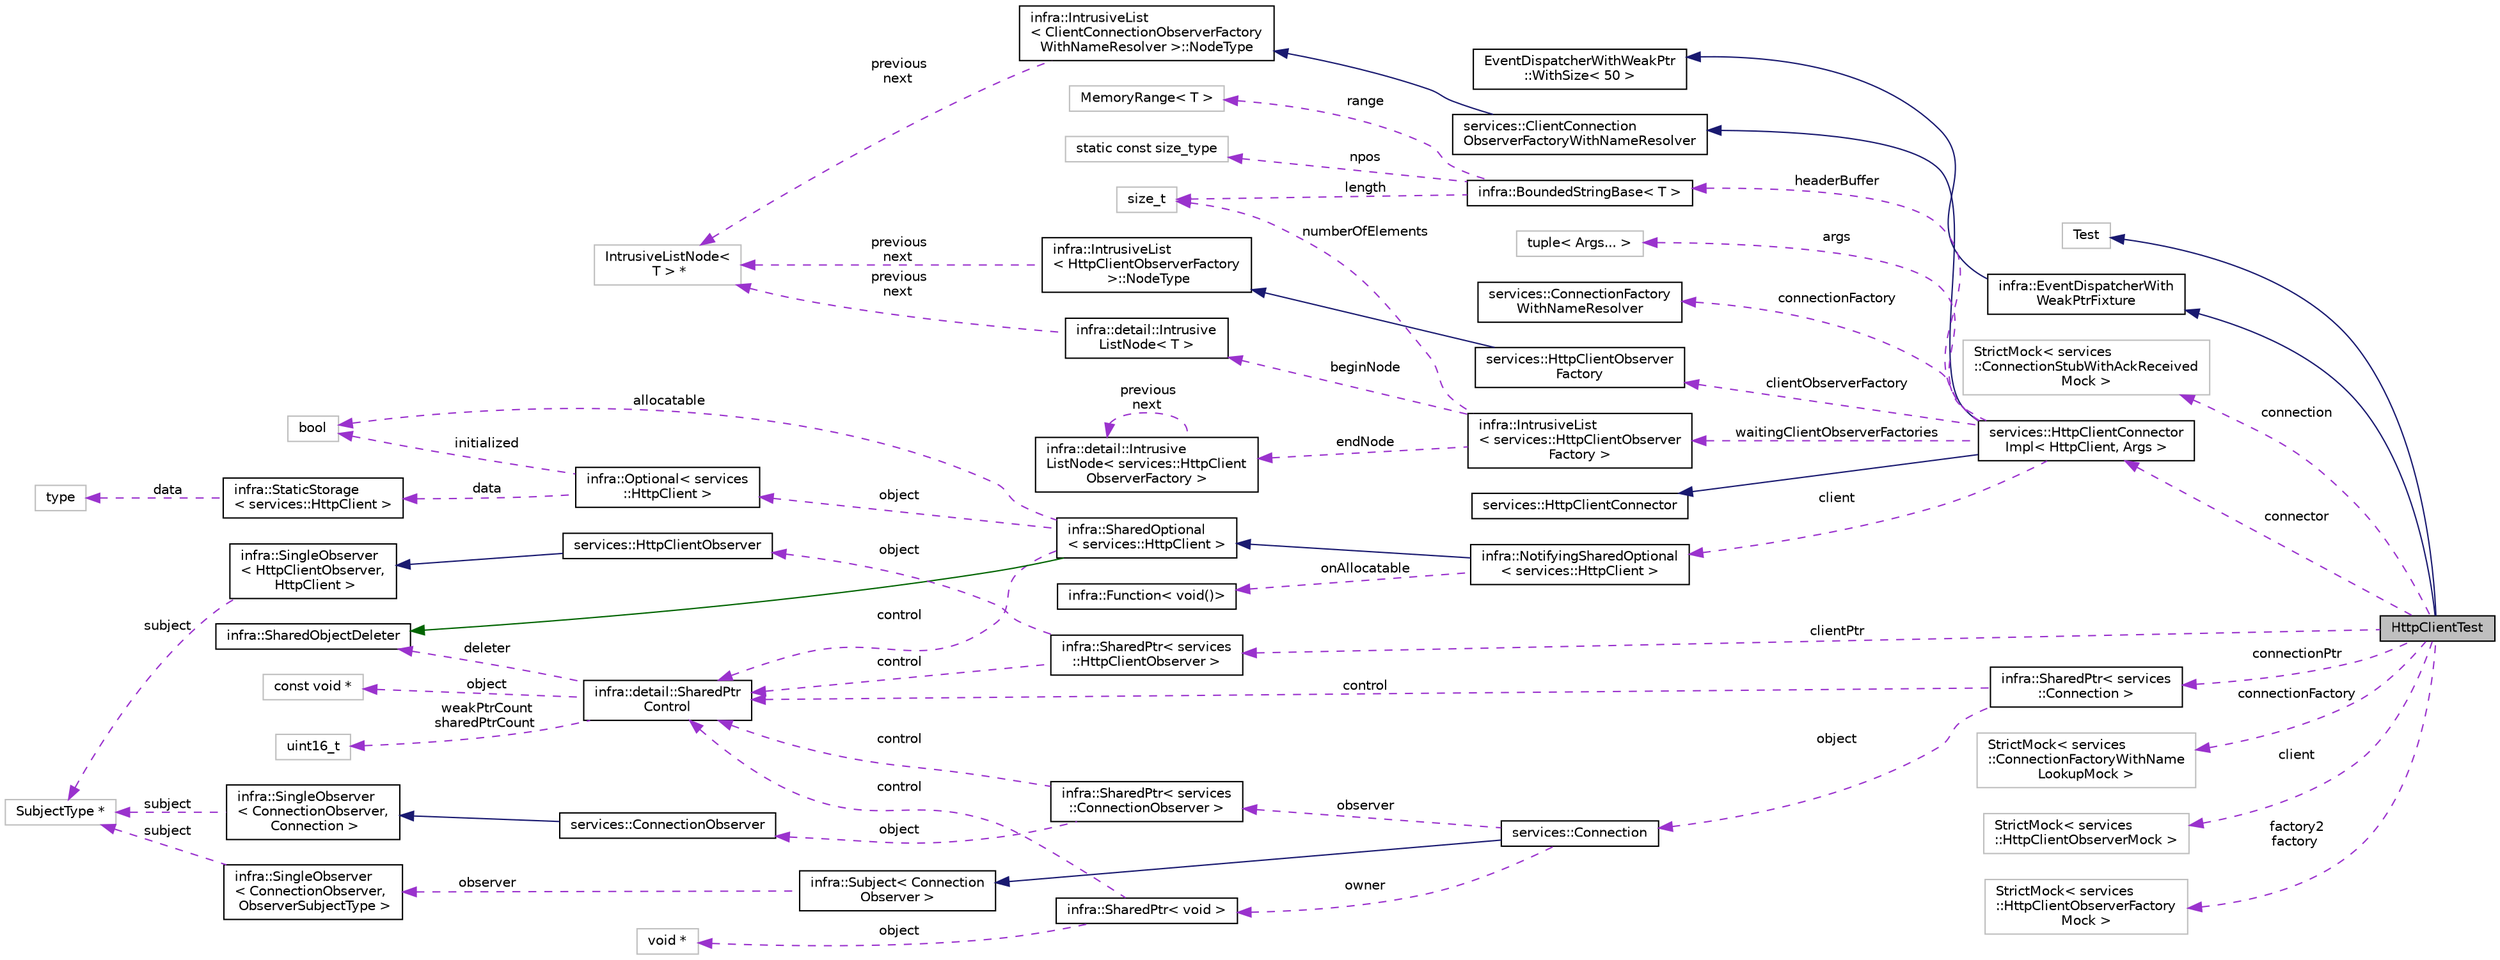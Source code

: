 digraph "HttpClientTest"
{
 // INTERACTIVE_SVG=YES
  edge [fontname="Helvetica",fontsize="10",labelfontname="Helvetica",labelfontsize="10"];
  node [fontname="Helvetica",fontsize="10",shape=record];
  rankdir="LR";
  Node4 [label="HttpClientTest",height=0.2,width=0.4,color="black", fillcolor="grey75", style="filled", fontcolor="black"];
  Node5 -> Node4 [dir="back",color="midnightblue",fontsize="10",style="solid",fontname="Helvetica"];
  Node5 [label="Test",height=0.2,width=0.4,color="grey75", fillcolor="white", style="filled"];
  Node6 -> Node4 [dir="back",color="midnightblue",fontsize="10",style="solid",fontname="Helvetica"];
  Node6 [label="infra::EventDispatcherWith\lWeakPtrFixture",height=0.2,width=0.4,color="black", fillcolor="white", style="filled",URL="$d5/d37/classinfra_1_1_event_dispatcher_with_weak_ptr_fixture.html"];
  Node7 -> Node6 [dir="back",color="midnightblue",fontsize="10",style="solid",fontname="Helvetica"];
  Node7 [label="EventDispatcherWithWeakPtr\l::WithSize\< 50 \>",height=0.2,width=0.4,color="black", fillcolor="white", style="filled",URL="$db/da8/classinfra_1_1_event_dispatcher_with_weak_ptr_1_1_with_size.html"];
  Node8 -> Node4 [dir="back",color="darkorchid3",fontsize="10",style="dashed",label=" connection" ,fontname="Helvetica"];
  Node8 [label="StrictMock\< services\l::ConnectionStubWithAckReceived\lMock \>",height=0.2,width=0.4,color="grey75", fillcolor="white", style="filled"];
  Node9 -> Node4 [dir="back",color="darkorchid3",fontsize="10",style="dashed",label=" connectionPtr" ,fontname="Helvetica"];
  Node9 [label="infra::SharedPtr\< services\l::Connection \>",height=0.2,width=0.4,color="black", fillcolor="white", style="filled",URL="$d1/d17/classinfra_1_1_shared_ptr.html"];
  Node10 -> Node9 [dir="back",color="darkorchid3",fontsize="10",style="dashed",label=" object" ,fontname="Helvetica"];
  Node10 [label="services::Connection",height=0.2,width=0.4,color="black", fillcolor="white", style="filled",URL="$d0/dde/classservices_1_1_connection.html"];
  Node11 -> Node10 [dir="back",color="midnightblue",fontsize="10",style="solid",fontname="Helvetica"];
  Node11 [label="infra::Subject\< Connection\lObserver \>",height=0.2,width=0.4,color="black", fillcolor="white", style="filled",URL="$d1/db2/classinfra_1_1_subject.html"];
  Node12 -> Node11 [dir="back",color="darkorchid3",fontsize="10",style="dashed",label=" observer" ,fontname="Helvetica"];
  Node12 [label="infra::SingleObserver\l\< ConnectionObserver,\l ObserverSubjectType \>",height=0.2,width=0.4,color="black", fillcolor="white", style="filled",URL="$dc/d4c/classinfra_1_1_single_observer.html"];
  Node13 -> Node12 [dir="back",color="darkorchid3",fontsize="10",style="dashed",label=" subject" ,fontname="Helvetica"];
  Node13 [label="SubjectType *",height=0.2,width=0.4,color="grey75", fillcolor="white", style="filled"];
  Node14 -> Node10 [dir="back",color="darkorchid3",fontsize="10",style="dashed",label=" observer" ,fontname="Helvetica"];
  Node14 [label="infra::SharedPtr\< services\l::ConnectionObserver \>",height=0.2,width=0.4,color="black", fillcolor="white", style="filled",URL="$d1/d17/classinfra_1_1_shared_ptr.html"];
  Node15 -> Node14 [dir="back",color="darkorchid3",fontsize="10",style="dashed",label=" object" ,fontname="Helvetica"];
  Node15 [label="services::ConnectionObserver",height=0.2,width=0.4,color="black", fillcolor="white", style="filled",URL="$dc/de5/classservices_1_1_connection_observer.html"];
  Node16 -> Node15 [dir="back",color="midnightblue",fontsize="10",style="solid",fontname="Helvetica"];
  Node16 [label="infra::SingleObserver\l\< ConnectionObserver,\l Connection \>",height=0.2,width=0.4,color="black", fillcolor="white", style="filled",URL="$dc/d4c/classinfra_1_1_single_observer.html"];
  Node13 -> Node16 [dir="back",color="darkorchid3",fontsize="10",style="dashed",label=" subject" ,fontname="Helvetica"];
  Node17 -> Node14 [dir="back",color="darkorchid3",fontsize="10",style="dashed",label=" control" ,fontname="Helvetica"];
  Node17 [label="infra::detail::SharedPtr\lControl",height=0.2,width=0.4,color="black", fillcolor="white", style="filled",URL="$dd/d9a/classinfra_1_1detail_1_1_shared_ptr_control.html"];
  Node18 -> Node17 [dir="back",color="darkorchid3",fontsize="10",style="dashed",label=" object" ,fontname="Helvetica"];
  Node18 [label="const void *",height=0.2,width=0.4,color="grey75", fillcolor="white", style="filled"];
  Node19 -> Node17 [dir="back",color="darkorchid3",fontsize="10",style="dashed",label=" weakPtrCount\nsharedPtrCount" ,fontname="Helvetica"];
  Node19 [label="uint16_t",height=0.2,width=0.4,color="grey75", fillcolor="white", style="filled"];
  Node20 -> Node17 [dir="back",color="darkorchid3",fontsize="10",style="dashed",label=" deleter" ,fontname="Helvetica"];
  Node20 [label="infra::SharedObjectDeleter",height=0.2,width=0.4,color="black", fillcolor="white", style="filled",URL="$da/dcd/classinfra_1_1_shared_object_deleter.html"];
  Node21 -> Node10 [dir="back",color="darkorchid3",fontsize="10",style="dashed",label=" owner" ,fontname="Helvetica"];
  Node21 [label="infra::SharedPtr\< void \>",height=0.2,width=0.4,color="black", fillcolor="white", style="filled",URL="$d1/d17/classinfra_1_1_shared_ptr.html"];
  Node17 -> Node21 [dir="back",color="darkorchid3",fontsize="10",style="dashed",label=" control" ,fontname="Helvetica"];
  Node22 -> Node21 [dir="back",color="darkorchid3",fontsize="10",style="dashed",label=" object" ,fontname="Helvetica"];
  Node22 [label="void *",height=0.2,width=0.4,color="grey75", fillcolor="white", style="filled"];
  Node17 -> Node9 [dir="back",color="darkorchid3",fontsize="10",style="dashed",label=" control" ,fontname="Helvetica"];
  Node23 -> Node4 [dir="back",color="darkorchid3",fontsize="10",style="dashed",label=" connectionFactory" ,fontname="Helvetica"];
  Node23 [label="StrictMock\< services\l::ConnectionFactoryWithName\lLookupMock \>",height=0.2,width=0.4,color="grey75", fillcolor="white", style="filled"];
  Node24 -> Node4 [dir="back",color="darkorchid3",fontsize="10",style="dashed",label=" clientPtr" ,fontname="Helvetica"];
  Node24 [label="infra::SharedPtr\< services\l::HttpClientObserver \>",height=0.2,width=0.4,color="black", fillcolor="white", style="filled",URL="$d1/d17/classinfra_1_1_shared_ptr.html"];
  Node17 -> Node24 [dir="back",color="darkorchid3",fontsize="10",style="dashed",label=" control" ,fontname="Helvetica"];
  Node25 -> Node24 [dir="back",color="darkorchid3",fontsize="10",style="dashed",label=" object" ,fontname="Helvetica"];
  Node25 [label="services::HttpClientObserver",height=0.2,width=0.4,color="black", fillcolor="white", style="filled",URL="$d3/db1/classservices_1_1_http_client_observer.html"];
  Node26 -> Node25 [dir="back",color="midnightblue",fontsize="10",style="solid",fontname="Helvetica"];
  Node26 [label="infra::SingleObserver\l\< HttpClientObserver,\l HttpClient \>",height=0.2,width=0.4,color="black", fillcolor="white", style="filled",URL="$dc/d4c/classinfra_1_1_single_observer.html"];
  Node13 -> Node26 [dir="back",color="darkorchid3",fontsize="10",style="dashed",label=" subject" ,fontname="Helvetica"];
  Node27 -> Node4 [dir="back",color="darkorchid3",fontsize="10",style="dashed",label=" client" ,fontname="Helvetica"];
  Node27 [label="StrictMock\< services\l::HttpClientObserverMock \>",height=0.2,width=0.4,color="grey75", fillcolor="white", style="filled"];
  Node28 -> Node4 [dir="back",color="darkorchid3",fontsize="10",style="dashed",label=" connector" ,fontname="Helvetica"];
  Node28 [label="services::HttpClientConnector\lImpl\< HttpClient, Args \>",height=0.2,width=0.4,color="black", fillcolor="white", style="filled",URL="$d6/dd2/classservices_1_1_http_client_connector_impl.html"];
  Node29 -> Node28 [dir="back",color="midnightblue",fontsize="10",style="solid",fontname="Helvetica"];
  Node29 [label="services::HttpClientConnector",height=0.2,width=0.4,color="black", fillcolor="white", style="filled",URL="$de/d5a/classservices_1_1_http_client_connector.html"];
  Node30 -> Node28 [dir="back",color="midnightblue",fontsize="10",style="solid",fontname="Helvetica"];
  Node30 [label="services::ClientConnection\lObserverFactoryWithNameResolver",height=0.2,width=0.4,color="black", fillcolor="white", style="filled",URL="$de/d08/classservices_1_1_client_connection_observer_factory_with_name_resolver.html"];
  Node31 -> Node30 [dir="back",color="midnightblue",fontsize="10",style="solid",fontname="Helvetica"];
  Node31 [label="infra::IntrusiveList\l\< ClientConnectionObserverFactory\lWithNameResolver \>::NodeType",height=0.2,width=0.4,color="black", fillcolor="white", style="filled",URL="$d7/da5/classinfra_1_1detail_1_1_intrusive_list_node.html"];
  Node32 -> Node31 [dir="back",color="darkorchid3",fontsize="10",style="dashed",label=" previous\nnext" ,fontname="Helvetica"];
  Node32 [label="IntrusiveListNode\<\l T \> *",height=0.2,width=0.4,color="grey75", fillcolor="white", style="filled"];
  Node33 -> Node28 [dir="back",color="darkorchid3",fontsize="10",style="dashed",label=" headerBuffer" ,fontname="Helvetica"];
  Node33 [label="infra::BoundedStringBase\< T \>",height=0.2,width=0.4,color="black", fillcolor="white", style="filled",URL="$d1/d2a/classinfra_1_1_bounded_string_base.html"];
  Node34 -> Node33 [dir="back",color="darkorchid3",fontsize="10",style="dashed",label=" range" ,fontname="Helvetica"];
  Node34 [label="MemoryRange\< T \>",height=0.2,width=0.4,color="grey75", fillcolor="white", style="filled"];
  Node35 -> Node33 [dir="back",color="darkorchid3",fontsize="10",style="dashed",label=" length" ,fontname="Helvetica"];
  Node35 [label="size_t",height=0.2,width=0.4,color="grey75", fillcolor="white", style="filled"];
  Node36 -> Node33 [dir="back",color="darkorchid3",fontsize="10",style="dashed",label=" npos" ,fontname="Helvetica"];
  Node36 [label="static const size_type",height=0.2,width=0.4,color="grey75", fillcolor="white", style="filled"];
  Node37 -> Node28 [dir="back",color="darkorchid3",fontsize="10",style="dashed",label=" args" ,fontname="Helvetica"];
  Node37 [label="tuple\< Args... \>",height=0.2,width=0.4,color="grey75", fillcolor="white", style="filled"];
  Node38 -> Node28 [dir="back",color="darkorchid3",fontsize="10",style="dashed",label=" connectionFactory" ,fontname="Helvetica"];
  Node38 [label="services::ConnectionFactory\lWithNameResolver",height=0.2,width=0.4,color="black", fillcolor="white", style="filled",URL="$dc/dfc/classservices_1_1_connection_factory_with_name_resolver.html"];
  Node39 -> Node28 [dir="back",color="darkorchid3",fontsize="10",style="dashed",label=" waitingClientObserverFactories" ,fontname="Helvetica"];
  Node39 [label="infra::IntrusiveList\l\< services::HttpClientObserver\lFactory \>",height=0.2,width=0.4,color="black", fillcolor="white", style="filled",URL="$df/da4/classinfra_1_1_intrusive_list.html"];
  Node40 -> Node39 [dir="back",color="darkorchid3",fontsize="10",style="dashed",label=" beginNode" ,fontname="Helvetica"];
  Node40 [label="infra::detail::Intrusive\lListNode\< T \>",height=0.2,width=0.4,color="black", fillcolor="white", style="filled",URL="$d7/da5/classinfra_1_1detail_1_1_intrusive_list_node.html"];
  Node32 -> Node40 [dir="back",color="darkorchid3",fontsize="10",style="dashed",label=" previous\nnext" ,fontname="Helvetica"];
  Node41 -> Node39 [dir="back",color="darkorchid3",fontsize="10",style="dashed",label=" endNode" ,fontname="Helvetica"];
  Node41 [label="infra::detail::Intrusive\lListNode\< services::HttpClient\lObserverFactory \>",height=0.2,width=0.4,color="black", fillcolor="white", style="filled",URL="$d7/da5/classinfra_1_1detail_1_1_intrusive_list_node.html"];
  Node41 -> Node41 [dir="back",color="darkorchid3",fontsize="10",style="dashed",label=" previous\nnext" ,fontname="Helvetica"];
  Node35 -> Node39 [dir="back",color="darkorchid3",fontsize="10",style="dashed",label=" numberOfElements" ,fontname="Helvetica"];
  Node42 -> Node28 [dir="back",color="darkorchid3",fontsize="10",style="dashed",label=" client" ,fontname="Helvetica"];
  Node42 [label="infra::NotifyingSharedOptional\l\< services::HttpClient \>",height=0.2,width=0.4,color="black", fillcolor="white", style="filled",URL="$d4/d52/classinfra_1_1_notifying_shared_optional.html"];
  Node43 -> Node42 [dir="back",color="midnightblue",fontsize="10",style="solid",fontname="Helvetica"];
  Node43 [label="infra::SharedOptional\l\< services::HttpClient \>",height=0.2,width=0.4,color="black", fillcolor="white", style="filled",URL="$d1/d7f/classinfra_1_1_shared_optional.html"];
  Node20 -> Node43 [dir="back",color="darkgreen",fontsize="10",style="solid",fontname="Helvetica"];
  Node17 -> Node43 [dir="back",color="darkorchid3",fontsize="10",style="dashed",label=" control" ,fontname="Helvetica"];
  Node44 -> Node43 [dir="back",color="darkorchid3",fontsize="10",style="dashed",label=" object" ,fontname="Helvetica"];
  Node44 [label="infra::Optional\< services\l::HttpClient \>",height=0.2,width=0.4,color="black", fillcolor="white", style="filled",URL="$dc/df7/classinfra_1_1_optional.html"];
  Node45 -> Node44 [dir="back",color="darkorchid3",fontsize="10",style="dashed",label=" data" ,fontname="Helvetica"];
  Node45 [label="infra::StaticStorage\l\< services::HttpClient \>",height=0.2,width=0.4,color="black", fillcolor="white", style="filled",URL="$d0/d8c/classinfra_1_1_static_storage.html"];
  Node46 -> Node45 [dir="back",color="darkorchid3",fontsize="10",style="dashed",label=" data" ,fontname="Helvetica"];
  Node46 [label="type",height=0.2,width=0.4,color="grey75", fillcolor="white", style="filled"];
  Node47 -> Node44 [dir="back",color="darkorchid3",fontsize="10",style="dashed",label=" initialized" ,fontname="Helvetica"];
  Node47 [label="bool",height=0.2,width=0.4,color="grey75", fillcolor="white", style="filled"];
  Node47 -> Node43 [dir="back",color="darkorchid3",fontsize="10",style="dashed",label=" allocatable" ,fontname="Helvetica"];
  Node48 -> Node42 [dir="back",color="darkorchid3",fontsize="10",style="dashed",label=" onAllocatable" ,fontname="Helvetica"];
  Node48 [label="infra::Function\< void()\>",height=0.2,width=0.4,color="black", fillcolor="white", style="filled",URL="$da/d07/classinfra_1_1_function.html"];
  Node49 -> Node28 [dir="back",color="darkorchid3",fontsize="10",style="dashed",label=" clientObserverFactory" ,fontname="Helvetica"];
  Node49 [label="services::HttpClientObserver\lFactory",height=0.2,width=0.4,color="black", fillcolor="white", style="filled",URL="$d9/d25/classservices_1_1_http_client_observer_factory.html"];
  Node50 -> Node49 [dir="back",color="midnightblue",fontsize="10",style="solid",fontname="Helvetica"];
  Node50 [label="infra::IntrusiveList\l\< HttpClientObserverFactory\l \>::NodeType",height=0.2,width=0.4,color="black", fillcolor="white", style="filled",URL="$d7/da5/classinfra_1_1detail_1_1_intrusive_list_node.html"];
  Node32 -> Node50 [dir="back",color="darkorchid3",fontsize="10",style="dashed",label=" previous\nnext" ,fontname="Helvetica"];
  Node51 -> Node4 [dir="back",color="darkorchid3",fontsize="10",style="dashed",label=" factory2\nfactory" ,fontname="Helvetica"];
  Node51 [label="StrictMock\< services\l::HttpClientObserverFactory\lMock \>",height=0.2,width=0.4,color="grey75", fillcolor="white", style="filled"];
}
